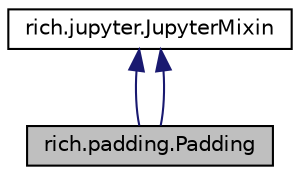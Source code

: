 digraph "rich.padding.Padding"
{
 // LATEX_PDF_SIZE
  edge [fontname="Helvetica",fontsize="10",labelfontname="Helvetica",labelfontsize="10"];
  node [fontname="Helvetica",fontsize="10",shape=record];
  Node1 [label="rich.padding.Padding",height=0.2,width=0.4,color="black", fillcolor="grey75", style="filled", fontcolor="black",tooltip=" "];
  Node2 -> Node1 [dir="back",color="midnightblue",fontsize="10",style="solid",fontname="Helvetica"];
  Node2 [label="rich.jupyter.JupyterMixin",height=0.2,width=0.4,color="black", fillcolor="white", style="filled",URL="$classrich_1_1jupyter_1_1JupyterMixin.html",tooltip=" "];
  Node2 -> Node1 [dir="back",color="midnightblue",fontsize="10",style="solid",fontname="Helvetica"];
}
